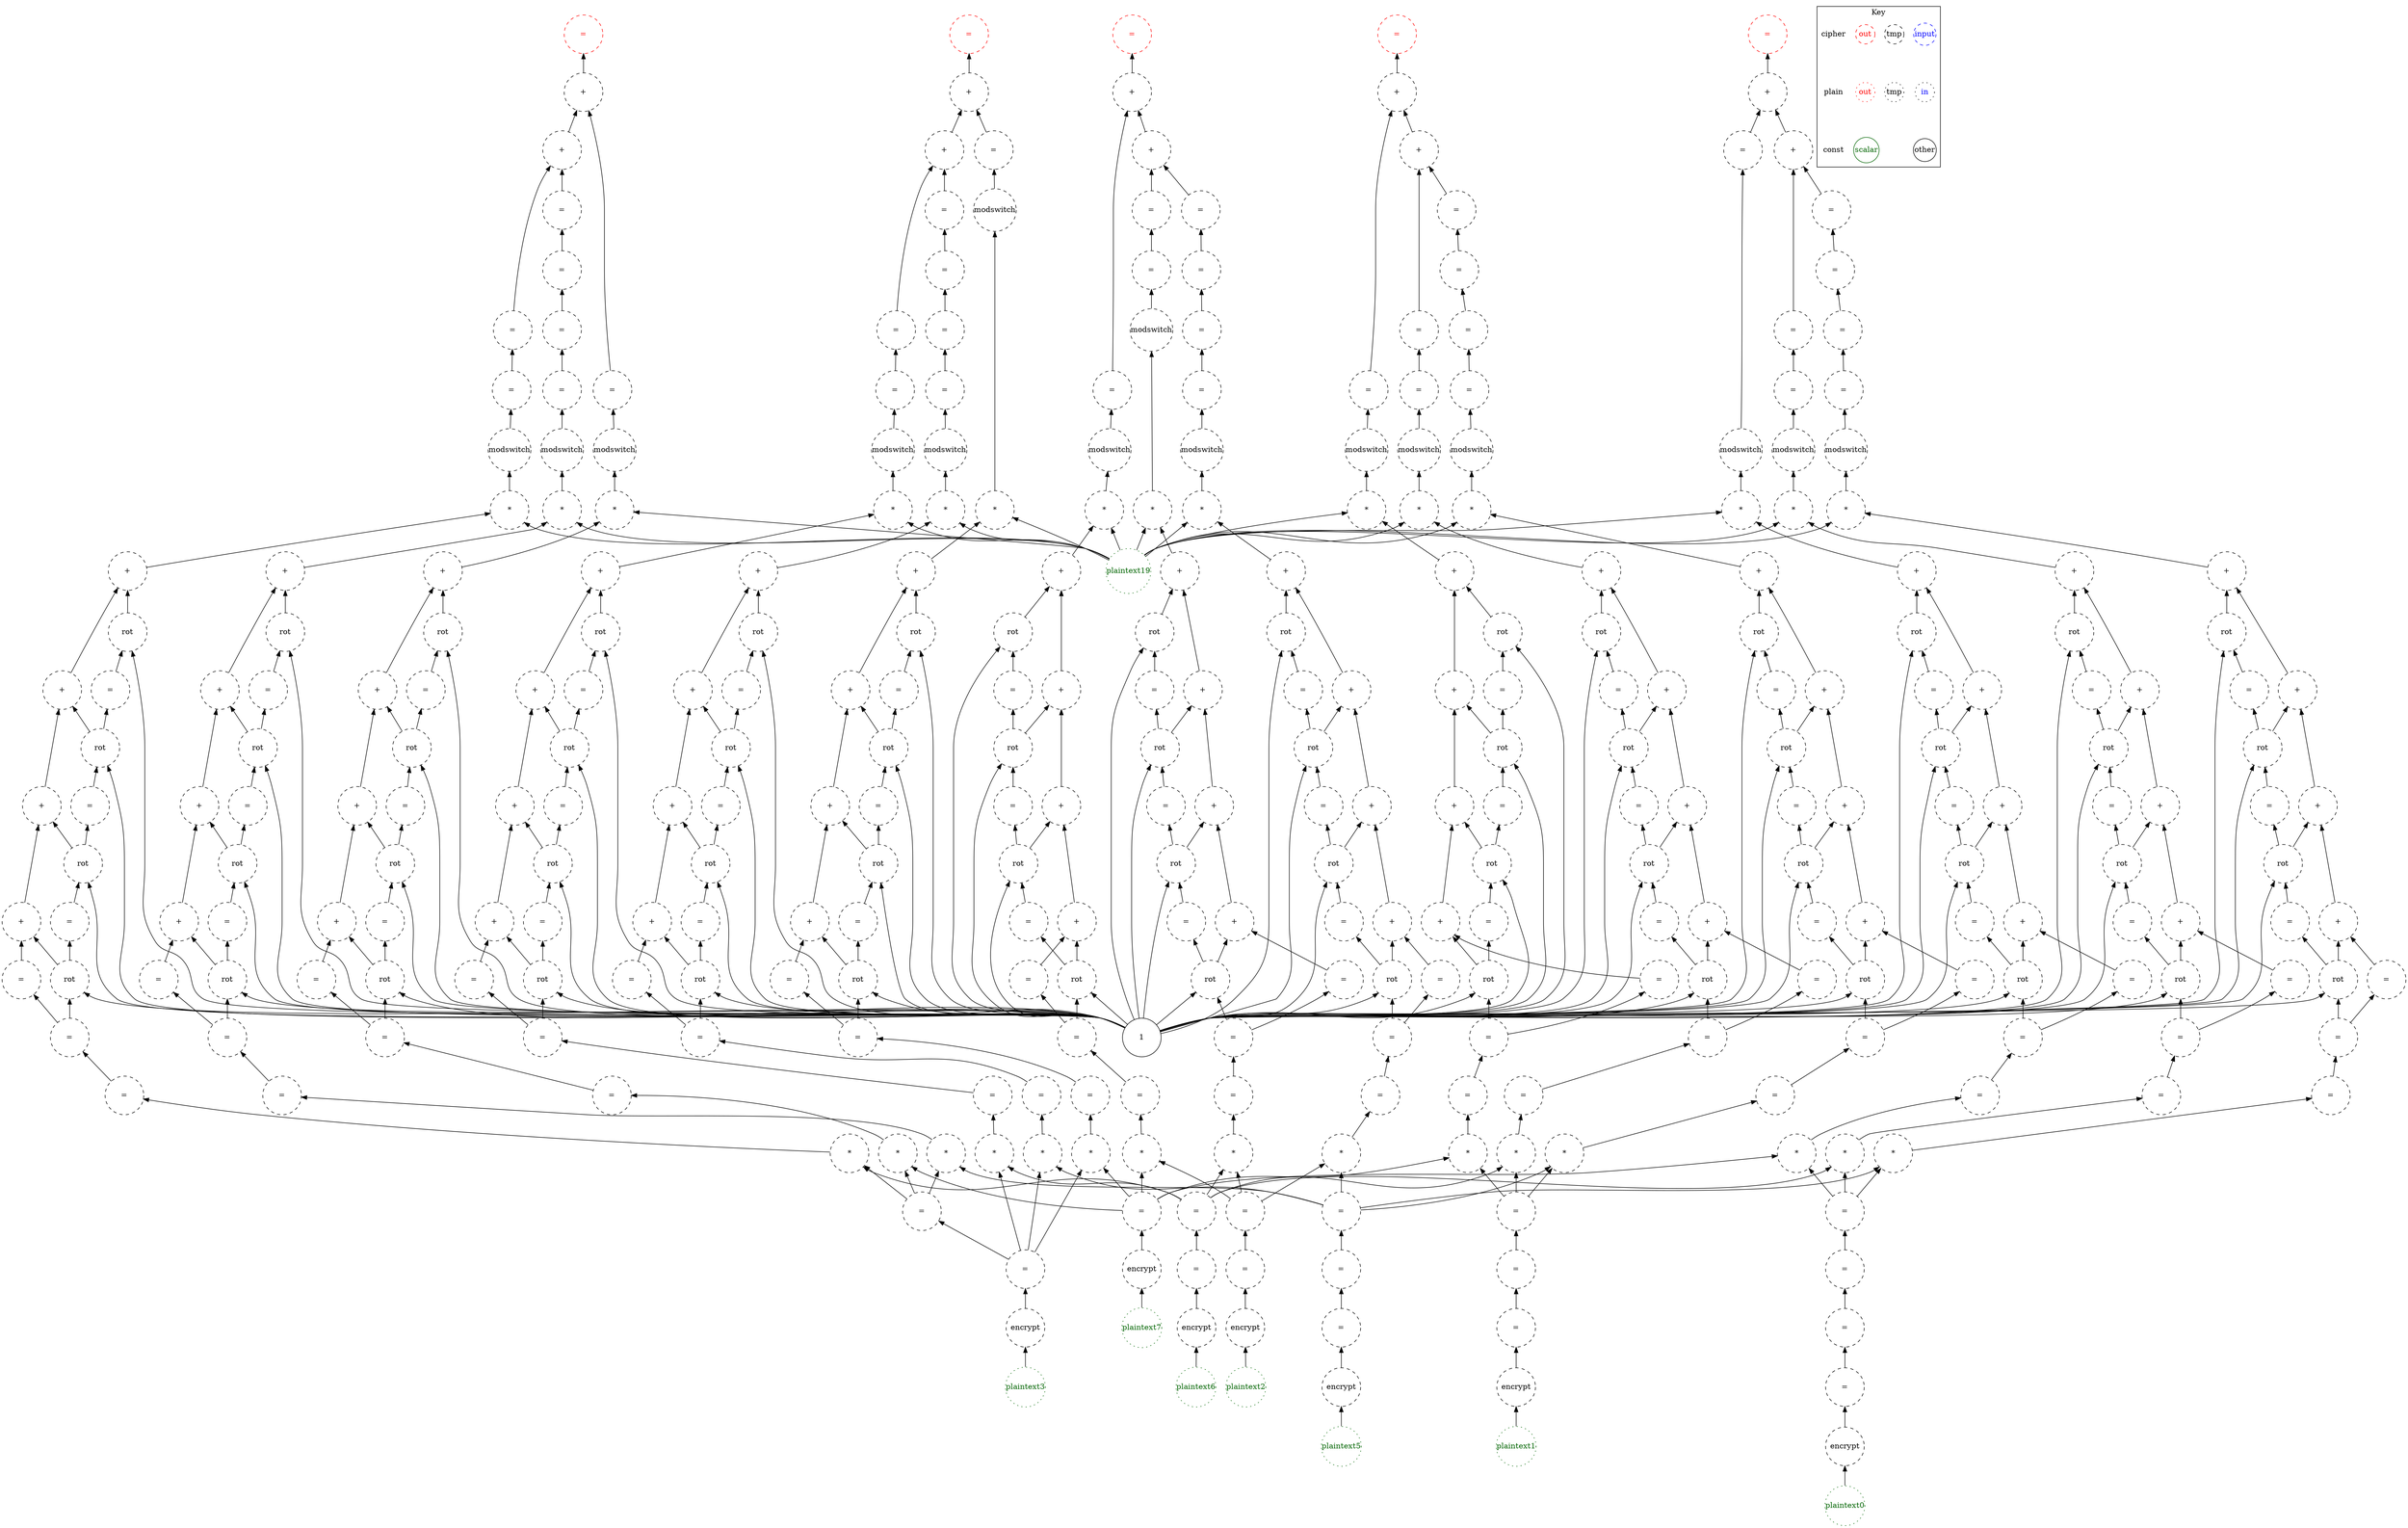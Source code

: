 digraph "matrix_mul1" {
node [shape=circle width=1 margin=0]
edge [dir=back]
plaintext19 [label="plaintext19" style=dotted color=darkgreen fontcolor=darkgreen]
1 [label="1" style=solid]
plaintext7 [label="plaintext7" style=dotted color=darkgreen fontcolor=darkgreen]
ciphertext22 [label="encrypt" style=dashed]
ciphertext22 -> plaintext7
ciphertext23 [label="=" style=dashed]
ciphertext23 -> ciphertext22
plaintext3 [label="plaintext3" style=dotted color=darkgreen fontcolor=darkgreen]
ciphertext9 [label="encrypt" style=dashed]
ciphertext9 -> plaintext3
ciphertext10 [label="=" style=dashed]
ciphertext10 -> ciphertext9
ciphertext16 [label="=" style=dashed]
ciphertext16 -> ciphertext10
ciphertext333 [label="*" style=dashed]
ciphertext333 -> ciphertext16
ciphertext333 -> ciphertext23
ciphertext334 [label="=" style=dashed]
ciphertext334 -> ciphertext333
ciphertext335 [label="=" style=dashed]
ciphertext335 -> ciphertext334
ciphertext337 [label="rot" style=dashed]
ciphertext337 -> ciphertext335
ciphertext337 -> 1
ciphertext339 [label="=" style=dashed]
ciphertext339 -> ciphertext337
ciphertext341 [label="rot" style=dashed]
ciphertext341 -> ciphertext339
ciphertext341 -> 1
ciphertext343 [label="=" style=dashed]
ciphertext343 -> ciphertext341
ciphertext346 [label="rot" style=dashed]
ciphertext346 -> ciphertext343
ciphertext346 -> 1
ciphertext348 [label="=" style=dashed]
ciphertext348 -> ciphertext346
ciphertext349 [label="rot" style=dashed]
ciphertext349 -> ciphertext348
ciphertext349 -> 1
ciphertext336 [label="=" style=dashed]
ciphertext336 -> ciphertext335
ciphertext338 [label="+" style=dashed]
ciphertext338 -> ciphertext336
ciphertext338 -> ciphertext337
ciphertext342 [label="+" style=dashed]
ciphertext342 -> ciphertext338
ciphertext342 -> ciphertext341
ciphertext347 [label="+" style=dashed]
ciphertext347 -> ciphertext342
ciphertext347 -> ciphertext346
ciphertext350 [label="+" style=dashed]
ciphertext350 -> ciphertext347
ciphertext350 -> ciphertext349
ciphertext356 [label="*" style=dashed]
ciphertext356 -> ciphertext350
ciphertext356 -> plaintext19
ciphertext356_level1 [label="modswitch" style=dashed]
ciphertext356_level1 -> ciphertext356
ciphertext358 [label="=" style=dashed]
ciphertext358 -> ciphertext356_level1
plaintext6 [label="plaintext6" style=dotted color=darkgreen fontcolor=darkgreen]
ciphertext19 [label="encrypt" style=dashed]
ciphertext19 -> plaintext6
ciphertext20 [label="=" style=dashed]
ciphertext20 -> ciphertext19
ciphertext25 [label="=" style=dashed]
ciphertext25 -> ciphertext20
ciphertext306 [label="*" style=dashed]
ciphertext306 -> ciphertext16
ciphertext306 -> ciphertext25
ciphertext307 [label="=" style=dashed]
ciphertext307 -> ciphertext306
ciphertext308 [label="=" style=dashed]
ciphertext308 -> ciphertext307
ciphertext310 [label="rot" style=dashed]
ciphertext310 -> ciphertext308
ciphertext310 -> 1
ciphertext312 [label="=" style=dashed]
ciphertext312 -> ciphertext310
ciphertext314 [label="rot" style=dashed]
ciphertext314 -> ciphertext312
ciphertext314 -> 1
ciphertext316 [label="=" style=dashed]
ciphertext316 -> ciphertext314
ciphertext319 [label="rot" style=dashed]
ciphertext319 -> ciphertext316
ciphertext319 -> 1
ciphertext321 [label="=" style=dashed]
ciphertext321 -> ciphertext319
ciphertext322 [label="rot" style=dashed]
ciphertext322 -> ciphertext321
ciphertext322 -> 1
ciphertext309 [label="=" style=dashed]
ciphertext309 -> ciphertext308
ciphertext311 [label="+" style=dashed]
ciphertext311 -> ciphertext309
ciphertext311 -> ciphertext310
ciphertext315 [label="+" style=dashed]
ciphertext315 -> ciphertext311
ciphertext315 -> ciphertext314
ciphertext320 [label="+" style=dashed]
ciphertext320 -> ciphertext315
ciphertext320 -> ciphertext319
ciphertext323 [label="+" style=dashed]
ciphertext323 -> ciphertext320
ciphertext323 -> ciphertext322
ciphertext329 [label="*" style=dashed]
ciphertext329 -> ciphertext323
ciphertext329 -> plaintext19
ciphertext329_level1 [label="modswitch" style=dashed]
ciphertext329_level1 -> ciphertext329
ciphertext331 [label="=" style=dashed]
ciphertext331 -> ciphertext329_level1
ciphertext360 [label="=" style=dashed]
ciphertext360 -> ciphertext331
plaintext5 [label="plaintext5" style=dotted color=darkgreen fontcolor=darkgreen]
ciphertext17 [label="encrypt" style=dashed]
ciphertext17 -> plaintext5
ciphertext18 [label="=" style=dashed]
ciphertext18 -> ciphertext17
ciphertext21 [label="=" style=dashed]
ciphertext21 -> ciphertext18
ciphertext24 [label="=" style=dashed]
ciphertext24 -> ciphertext21
ciphertext281 [label="*" style=dashed]
ciphertext281 -> ciphertext16
ciphertext281 -> ciphertext24
ciphertext282 [label="=" style=dashed]
ciphertext282 -> ciphertext281
ciphertext283 [label="=" style=dashed]
ciphertext283 -> ciphertext282
ciphertext285 [label="rot" style=dashed]
ciphertext285 -> ciphertext283
ciphertext285 -> 1
ciphertext287 [label="=" style=dashed]
ciphertext287 -> ciphertext285
ciphertext289 [label="rot" style=dashed]
ciphertext289 -> ciphertext287
ciphertext289 -> 1
ciphertext291 [label="=" style=dashed]
ciphertext291 -> ciphertext289
ciphertext294 [label="rot" style=dashed]
ciphertext294 -> ciphertext291
ciphertext294 -> 1
ciphertext296 [label="=" style=dashed]
ciphertext296 -> ciphertext294
ciphertext297 [label="rot" style=dashed]
ciphertext297 -> ciphertext296
ciphertext297 -> 1
ciphertext284 [label="=" style=dashed]
ciphertext284 -> ciphertext283
ciphertext286 [label="+" style=dashed]
ciphertext286 -> ciphertext284
ciphertext286 -> ciphertext285
ciphertext290 [label="+" style=dashed]
ciphertext290 -> ciphertext286
ciphertext290 -> ciphertext289
ciphertext295 [label="+" style=dashed]
ciphertext295 -> ciphertext290
ciphertext295 -> ciphertext294
ciphertext298 [label="+" style=dashed]
ciphertext298 -> ciphertext295
ciphertext298 -> ciphertext297
ciphertext304 [label="*" style=dashed]
ciphertext304 -> ciphertext298
ciphertext304 -> plaintext19
ciphertext304_level1 [label="modswitch" style=dashed]
ciphertext304_level1 -> ciphertext304
ciphertext305 [label="=" style=dashed]
ciphertext305 -> ciphertext304_level1
ciphertext332 [label="=" style=dashed]
ciphertext332 -> ciphertext305
ciphertext359 [label="=" style=dashed]
ciphertext359 -> ciphertext332
ciphertext361 [label="=" style=dashed]
ciphertext361 -> ciphertext359
ciphertext362 [label="+" style=dashed]
ciphertext362 -> ciphertext361
ciphertext362 -> ciphertext360
ciphertext363 [label="+" style=dashed]
ciphertext363 -> ciphertext362
ciphertext363 -> ciphertext358
ciphertext365 [label="=" style=dashed color=red fontcolor=red]
ciphertext365 -> ciphertext363
ciphertext418 [label="*" style=dashed]
ciphertext418 -> ciphertext10
ciphertext418 -> ciphertext23
ciphertext419 [label="=" style=dashed]
ciphertext419 -> ciphertext418
ciphertext420 [label="=" style=dashed]
ciphertext420 -> ciphertext419
ciphertext422 [label="rot" style=dashed]
ciphertext422 -> ciphertext420
ciphertext422 -> 1
ciphertext424 [label="=" style=dashed]
ciphertext424 -> ciphertext422
ciphertext426 [label="rot" style=dashed]
ciphertext426 -> ciphertext424
ciphertext426 -> 1
ciphertext428 [label="=" style=dashed]
ciphertext428 -> ciphertext426
ciphertext431 [label="rot" style=dashed]
ciphertext431 -> ciphertext428
ciphertext431 -> 1
ciphertext433 [label="=" style=dashed]
ciphertext433 -> ciphertext431
ciphertext434 [label="rot" style=dashed]
ciphertext434 -> ciphertext433
ciphertext434 -> 1
ciphertext421 [label="=" style=dashed]
ciphertext421 -> ciphertext420
ciphertext423 [label="+" style=dashed]
ciphertext423 -> ciphertext421
ciphertext423 -> ciphertext422
ciphertext427 [label="+" style=dashed]
ciphertext427 -> ciphertext423
ciphertext427 -> ciphertext426
ciphertext432 [label="+" style=dashed]
ciphertext432 -> ciphertext427
ciphertext432 -> ciphertext431
ciphertext435 [label="+" style=dashed]
ciphertext435 -> ciphertext432
ciphertext435 -> ciphertext434
ciphertext441 [label="*" style=dashed]
ciphertext441 -> ciphertext435
ciphertext441 -> plaintext19
ciphertext441_level1 [label="modswitch" style=dashed]
ciphertext441_level1 -> ciphertext441
ciphertext443 [label="=" style=dashed]
ciphertext443 -> ciphertext441_level1
ciphertext391 [label="*" style=dashed]
ciphertext391 -> ciphertext10
ciphertext391 -> ciphertext25
ciphertext392 [label="=" style=dashed]
ciphertext392 -> ciphertext391
ciphertext393 [label="=" style=dashed]
ciphertext393 -> ciphertext392
ciphertext395 [label="rot" style=dashed]
ciphertext395 -> ciphertext393
ciphertext395 -> 1
ciphertext397 [label="=" style=dashed]
ciphertext397 -> ciphertext395
ciphertext399 [label="rot" style=dashed]
ciphertext399 -> ciphertext397
ciphertext399 -> 1
ciphertext401 [label="=" style=dashed]
ciphertext401 -> ciphertext399
ciphertext404 [label="rot" style=dashed]
ciphertext404 -> ciphertext401
ciphertext404 -> 1
ciphertext406 [label="=" style=dashed]
ciphertext406 -> ciphertext404
ciphertext407 [label="rot" style=dashed]
ciphertext407 -> ciphertext406
ciphertext407 -> 1
ciphertext394 [label="=" style=dashed]
ciphertext394 -> ciphertext393
ciphertext396 [label="+" style=dashed]
ciphertext396 -> ciphertext394
ciphertext396 -> ciphertext395
ciphertext400 [label="+" style=dashed]
ciphertext400 -> ciphertext396
ciphertext400 -> ciphertext399
ciphertext405 [label="+" style=dashed]
ciphertext405 -> ciphertext400
ciphertext405 -> ciphertext404
ciphertext408 [label="+" style=dashed]
ciphertext408 -> ciphertext405
ciphertext408 -> ciphertext407
ciphertext414 [label="*" style=dashed]
ciphertext414 -> ciphertext408
ciphertext414 -> plaintext19
ciphertext414_level1 [label="modswitch" style=dashed]
ciphertext414_level1 -> ciphertext414
ciphertext416 [label="=" style=dashed]
ciphertext416 -> ciphertext414_level1
ciphertext445 [label="=" style=dashed]
ciphertext445 -> ciphertext416
ciphertext366 [label="*" style=dashed]
ciphertext366 -> ciphertext10
ciphertext366 -> ciphertext24
ciphertext367 [label="=" style=dashed]
ciphertext367 -> ciphertext366
ciphertext368 [label="=" style=dashed]
ciphertext368 -> ciphertext367
ciphertext370 [label="rot" style=dashed]
ciphertext370 -> ciphertext368
ciphertext370 -> 1
ciphertext372 [label="=" style=dashed]
ciphertext372 -> ciphertext370
ciphertext374 [label="rot" style=dashed]
ciphertext374 -> ciphertext372
ciphertext374 -> 1
ciphertext376 [label="=" style=dashed]
ciphertext376 -> ciphertext374
ciphertext379 [label="rot" style=dashed]
ciphertext379 -> ciphertext376
ciphertext379 -> 1
ciphertext381 [label="=" style=dashed]
ciphertext381 -> ciphertext379
ciphertext382 [label="rot" style=dashed]
ciphertext382 -> ciphertext381
ciphertext382 -> 1
ciphertext369 [label="=" style=dashed]
ciphertext369 -> ciphertext368
ciphertext371 [label="+" style=dashed]
ciphertext371 -> ciphertext369
ciphertext371 -> ciphertext370
ciphertext375 [label="+" style=dashed]
ciphertext375 -> ciphertext371
ciphertext375 -> ciphertext374
ciphertext380 [label="+" style=dashed]
ciphertext380 -> ciphertext375
ciphertext380 -> ciphertext379
ciphertext383 [label="+" style=dashed]
ciphertext383 -> ciphertext380
ciphertext383 -> ciphertext382
ciphertext389 [label="*" style=dashed]
ciphertext389 -> ciphertext383
ciphertext389 -> plaintext19
ciphertext389_level1 [label="modswitch" style=dashed]
ciphertext389_level1 -> ciphertext389
ciphertext390 [label="=" style=dashed]
ciphertext390 -> ciphertext389_level1
ciphertext417 [label="=" style=dashed]
ciphertext417 -> ciphertext390
ciphertext444 [label="=" style=dashed]
ciphertext444 -> ciphertext417
ciphertext446 [label="=" style=dashed]
ciphertext446 -> ciphertext444
ciphertext447 [label="+" style=dashed]
ciphertext447 -> ciphertext446
ciphertext447 -> ciphertext445
ciphertext448 [label="+" style=dashed]
ciphertext448 -> ciphertext447
ciphertext448 -> ciphertext443
ciphertext450 [label="=" style=dashed color=red fontcolor=red]
ciphertext450 -> ciphertext448
plaintext2 [label="plaintext2" style=dotted color=darkgreen fontcolor=darkgreen]
ciphertext5 [label="encrypt" style=dashed]
ciphertext5 -> plaintext2
ciphertext6 [label="=" style=dashed]
ciphertext6 -> ciphertext5
ciphertext15 [label="=" style=dashed]
ciphertext15 -> ciphertext6
ciphertext248 [label="*" style=dashed]
ciphertext248 -> ciphertext15
ciphertext248 -> ciphertext23
ciphertext249 [label="=" style=dashed]
ciphertext249 -> ciphertext248
ciphertext250 [label="=" style=dashed]
ciphertext250 -> ciphertext249
ciphertext252 [label="rot" style=dashed]
ciphertext252 -> ciphertext250
ciphertext252 -> 1
ciphertext254 [label="=" style=dashed]
ciphertext254 -> ciphertext252
ciphertext256 [label="rot" style=dashed]
ciphertext256 -> ciphertext254
ciphertext256 -> 1
ciphertext258 [label="=" style=dashed]
ciphertext258 -> ciphertext256
ciphertext261 [label="rot" style=dashed]
ciphertext261 -> ciphertext258
ciphertext261 -> 1
ciphertext263 [label="=" style=dashed]
ciphertext263 -> ciphertext261
ciphertext264 [label="rot" style=dashed]
ciphertext264 -> ciphertext263
ciphertext264 -> 1
ciphertext251 [label="=" style=dashed]
ciphertext251 -> ciphertext250
ciphertext253 [label="+" style=dashed]
ciphertext253 -> ciphertext251
ciphertext253 -> ciphertext252
ciphertext257 [label="+" style=dashed]
ciphertext257 -> ciphertext253
ciphertext257 -> ciphertext256
ciphertext262 [label="+" style=dashed]
ciphertext262 -> ciphertext257
ciphertext262 -> ciphertext261
ciphertext265 [label="+" style=dashed]
ciphertext265 -> ciphertext262
ciphertext265 -> ciphertext264
ciphertext271 [label="*" style=dashed]
ciphertext271 -> ciphertext265
ciphertext271 -> plaintext19
ciphertext271_level1 [label="modswitch" style=dashed]
ciphertext271_level1 -> ciphertext271
ciphertext273 [label="=" style=dashed]
ciphertext273 -> ciphertext271_level1
ciphertext221 [label="*" style=dashed]
ciphertext221 -> ciphertext15
ciphertext221 -> ciphertext25
ciphertext222 [label="=" style=dashed]
ciphertext222 -> ciphertext221
ciphertext223 [label="=" style=dashed]
ciphertext223 -> ciphertext222
ciphertext225 [label="rot" style=dashed]
ciphertext225 -> ciphertext223
ciphertext225 -> 1
ciphertext227 [label="=" style=dashed]
ciphertext227 -> ciphertext225
ciphertext229 [label="rot" style=dashed]
ciphertext229 -> ciphertext227
ciphertext229 -> 1
ciphertext231 [label="=" style=dashed]
ciphertext231 -> ciphertext229
ciphertext234 [label="rot" style=dashed]
ciphertext234 -> ciphertext231
ciphertext234 -> 1
ciphertext236 [label="=" style=dashed]
ciphertext236 -> ciphertext234
ciphertext237 [label="rot" style=dashed]
ciphertext237 -> ciphertext236
ciphertext237 -> 1
ciphertext224 [label="=" style=dashed]
ciphertext224 -> ciphertext223
ciphertext226 [label="+" style=dashed]
ciphertext226 -> ciphertext224
ciphertext226 -> ciphertext225
ciphertext230 [label="+" style=dashed]
ciphertext230 -> ciphertext226
ciphertext230 -> ciphertext229
ciphertext235 [label="+" style=dashed]
ciphertext235 -> ciphertext230
ciphertext235 -> ciphertext234
ciphertext238 [label="+" style=dashed]
ciphertext238 -> ciphertext235
ciphertext238 -> ciphertext237
ciphertext244 [label="*" style=dashed]
ciphertext244 -> ciphertext238
ciphertext244 -> plaintext19
ciphertext244_level1 [label="modswitch" style=dashed]
ciphertext244_level1 -> ciphertext244
ciphertext246 [label="=" style=dashed]
ciphertext246 -> ciphertext244_level1
ciphertext275 [label="=" style=dashed]
ciphertext275 -> ciphertext246
ciphertext196 [label="*" style=dashed]
ciphertext196 -> ciphertext15
ciphertext196 -> ciphertext24
ciphertext197 [label="=" style=dashed]
ciphertext197 -> ciphertext196
ciphertext198 [label="=" style=dashed]
ciphertext198 -> ciphertext197
ciphertext200 [label="rot" style=dashed]
ciphertext200 -> ciphertext198
ciphertext200 -> 1
ciphertext202 [label="=" style=dashed]
ciphertext202 -> ciphertext200
ciphertext204 [label="rot" style=dashed]
ciphertext204 -> ciphertext202
ciphertext204 -> 1
ciphertext206 [label="=" style=dashed]
ciphertext206 -> ciphertext204
ciphertext209 [label="rot" style=dashed]
ciphertext209 -> ciphertext206
ciphertext209 -> 1
ciphertext211 [label="=" style=dashed]
ciphertext211 -> ciphertext209
ciphertext212 [label="rot" style=dashed]
ciphertext212 -> ciphertext211
ciphertext212 -> 1
ciphertext199 [label="=" style=dashed]
ciphertext199 -> ciphertext198
ciphertext201 [label="+" style=dashed]
ciphertext201 -> ciphertext199
ciphertext201 -> ciphertext200
ciphertext205 [label="+" style=dashed]
ciphertext205 -> ciphertext201
ciphertext205 -> ciphertext204
ciphertext210 [label="+" style=dashed]
ciphertext210 -> ciphertext205
ciphertext210 -> ciphertext209
ciphertext213 [label="+" style=dashed]
ciphertext213 -> ciphertext210
ciphertext213 -> ciphertext212
ciphertext219 [label="*" style=dashed]
ciphertext219 -> ciphertext213
ciphertext219 -> plaintext19
ciphertext219_level1 [label="modswitch" style=dashed]
ciphertext219_level1 -> ciphertext219
ciphertext220 [label="=" style=dashed]
ciphertext220 -> ciphertext219_level1
ciphertext247 [label="=" style=dashed]
ciphertext247 -> ciphertext220
ciphertext274 [label="=" style=dashed]
ciphertext274 -> ciphertext247
ciphertext276 [label="=" style=dashed]
ciphertext276 -> ciphertext274
ciphertext277 [label="+" style=dashed]
ciphertext277 -> ciphertext276
ciphertext277 -> ciphertext275
ciphertext278 [label="+" style=dashed]
ciphertext278 -> ciphertext277
ciphertext278 -> ciphertext273
ciphertext280 [label="=" style=dashed color=red fontcolor=red]
ciphertext280 -> ciphertext278
plaintext1 [label="plaintext1" style=dotted color=darkgreen fontcolor=darkgreen]
ciphertext2 [label="encrypt" style=dashed]
ciphertext2 -> plaintext1
ciphertext3 [label="=" style=dashed]
ciphertext3 -> ciphertext2
ciphertext8 [label="=" style=dashed]
ciphertext8 -> ciphertext3
ciphertext14 [label="=" style=dashed]
ciphertext14 -> ciphertext8
ciphertext163 [label="*" style=dashed]
ciphertext163 -> ciphertext14
ciphertext163 -> ciphertext23
ciphertext164 [label="=" style=dashed]
ciphertext164 -> ciphertext163
ciphertext165 [label="=" style=dashed]
ciphertext165 -> ciphertext164
ciphertext167 [label="rot" style=dashed]
ciphertext167 -> ciphertext165
ciphertext167 -> 1
ciphertext169 [label="=" style=dashed]
ciphertext169 -> ciphertext167
ciphertext171 [label="rot" style=dashed]
ciphertext171 -> ciphertext169
ciphertext171 -> 1
ciphertext173 [label="=" style=dashed]
ciphertext173 -> ciphertext171
ciphertext176 [label="rot" style=dashed]
ciphertext176 -> ciphertext173
ciphertext176 -> 1
ciphertext178 [label="=" style=dashed]
ciphertext178 -> ciphertext176
ciphertext179 [label="rot" style=dashed]
ciphertext179 -> ciphertext178
ciphertext179 -> 1
ciphertext166 [label="=" style=dashed]
ciphertext166 -> ciphertext165
ciphertext168 [label="+" style=dashed]
ciphertext168 -> ciphertext166
ciphertext168 -> ciphertext167
ciphertext172 [label="+" style=dashed]
ciphertext172 -> ciphertext168
ciphertext172 -> ciphertext171
ciphertext177 [label="+" style=dashed]
ciphertext177 -> ciphertext172
ciphertext177 -> ciphertext176
ciphertext180 [label="+" style=dashed]
ciphertext180 -> ciphertext177
ciphertext180 -> ciphertext179
ciphertext186 [label="*" style=dashed]
ciphertext186 -> ciphertext180
ciphertext186 -> plaintext19
ciphertext186_level1 [label="modswitch" style=dashed]
ciphertext186_level1 -> ciphertext186
ciphertext188 [label="=" style=dashed]
ciphertext188 -> ciphertext186_level1
ciphertext136 [label="*" style=dashed]
ciphertext136 -> ciphertext14
ciphertext136 -> ciphertext25
ciphertext137 [label="=" style=dashed]
ciphertext137 -> ciphertext136
ciphertext138 [label="=" style=dashed]
ciphertext138 -> ciphertext137
ciphertext140 [label="rot" style=dashed]
ciphertext140 -> ciphertext138
ciphertext140 -> 1
ciphertext142 [label="=" style=dashed]
ciphertext142 -> ciphertext140
ciphertext144 [label="rot" style=dashed]
ciphertext144 -> ciphertext142
ciphertext144 -> 1
ciphertext146 [label="=" style=dashed]
ciphertext146 -> ciphertext144
ciphertext149 [label="rot" style=dashed]
ciphertext149 -> ciphertext146
ciphertext149 -> 1
ciphertext151 [label="=" style=dashed]
ciphertext151 -> ciphertext149
ciphertext152 [label="rot" style=dashed]
ciphertext152 -> ciphertext151
ciphertext152 -> 1
ciphertext139 [label="=" style=dashed]
ciphertext139 -> ciphertext138
ciphertext141 [label="+" style=dashed]
ciphertext141 -> ciphertext139
ciphertext141 -> ciphertext140
ciphertext145 [label="+" style=dashed]
ciphertext145 -> ciphertext141
ciphertext145 -> ciphertext144
ciphertext150 [label="+" style=dashed]
ciphertext150 -> ciphertext145
ciphertext150 -> ciphertext149
ciphertext153 [label="+" style=dashed]
ciphertext153 -> ciphertext150
ciphertext153 -> ciphertext152
ciphertext159 [label="*" style=dashed]
ciphertext159 -> ciphertext153
ciphertext159 -> plaintext19
ciphertext159_level1 [label="modswitch" style=dashed]
ciphertext159_level1 -> ciphertext159
ciphertext161 [label="=" style=dashed]
ciphertext161 -> ciphertext159_level1
ciphertext190 [label="=" style=dashed]
ciphertext190 -> ciphertext161
ciphertext111 [label="*" style=dashed]
ciphertext111 -> ciphertext14
ciphertext111 -> ciphertext24
ciphertext112 [label="=" style=dashed]
ciphertext112 -> ciphertext111
ciphertext113 [label="=" style=dashed]
ciphertext113 -> ciphertext112
ciphertext115 [label="rot" style=dashed]
ciphertext115 -> ciphertext113
ciphertext115 -> 1
ciphertext117 [label="=" style=dashed]
ciphertext117 -> ciphertext115
ciphertext119 [label="rot" style=dashed]
ciphertext119 -> ciphertext117
ciphertext119 -> 1
ciphertext121 [label="=" style=dashed]
ciphertext121 -> ciphertext119
ciphertext124 [label="rot" style=dashed]
ciphertext124 -> ciphertext121
ciphertext124 -> 1
ciphertext126 [label="=" style=dashed]
ciphertext126 -> ciphertext124
ciphertext127 [label="rot" style=dashed]
ciphertext127 -> ciphertext126
ciphertext127 -> 1
ciphertext114 [label="=" style=dashed]
ciphertext114 -> ciphertext113
ciphertext116 [label="+" style=dashed]
ciphertext116 -> ciphertext114
ciphertext116 -> ciphertext115
ciphertext120 [label="+" style=dashed]
ciphertext120 -> ciphertext116
ciphertext120 -> ciphertext119
ciphertext125 [label="+" style=dashed]
ciphertext125 -> ciphertext120
ciphertext125 -> ciphertext124
ciphertext128 [label="+" style=dashed]
ciphertext128 -> ciphertext125
ciphertext128 -> ciphertext127
ciphertext134 [label="*" style=dashed]
ciphertext134 -> ciphertext128
ciphertext134 -> plaintext19
ciphertext134_level1 [label="modswitch" style=dashed]
ciphertext134_level1 -> ciphertext134
ciphertext135 [label="=" style=dashed]
ciphertext135 -> ciphertext134_level1
ciphertext162 [label="=" style=dashed]
ciphertext162 -> ciphertext135
ciphertext189 [label="=" style=dashed]
ciphertext189 -> ciphertext162
ciphertext191 [label="=" style=dashed]
ciphertext191 -> ciphertext189
ciphertext192 [label="+" style=dashed]
ciphertext192 -> ciphertext191
ciphertext192 -> ciphertext190
ciphertext193 [label="+" style=dashed]
ciphertext193 -> ciphertext192
ciphertext193 -> ciphertext188
ciphertext195 [label="=" style=dashed color=red fontcolor=red]
ciphertext195 -> ciphertext193
plaintext0 [label="plaintext0" style=dotted color=darkgreen fontcolor=darkgreen]
ciphertext0 [label="encrypt" style=dashed]
ciphertext0 -> plaintext0
ciphertext1 [label="=" style=dashed]
ciphertext1 -> ciphertext0
ciphertext4 [label="=" style=dashed]
ciphertext4 -> ciphertext1
ciphertext7 [label="=" style=dashed]
ciphertext7 -> ciphertext4
ciphertext13 [label="=" style=dashed]
ciphertext13 -> ciphertext7
ciphertext78 [label="*" style=dashed]
ciphertext78 -> ciphertext13
ciphertext78 -> ciphertext23
ciphertext79 [label="=" style=dashed]
ciphertext79 -> ciphertext78
ciphertext80 [label="=" style=dashed]
ciphertext80 -> ciphertext79
ciphertext82 [label="rot" style=dashed]
ciphertext82 -> ciphertext80
ciphertext82 -> 1
ciphertext84 [label="=" style=dashed]
ciphertext84 -> ciphertext82
ciphertext86 [label="rot" style=dashed]
ciphertext86 -> ciphertext84
ciphertext86 -> 1
ciphertext88 [label="=" style=dashed]
ciphertext88 -> ciphertext86
ciphertext91 [label="rot" style=dashed]
ciphertext91 -> ciphertext88
ciphertext91 -> 1
ciphertext93 [label="=" style=dashed]
ciphertext93 -> ciphertext91
ciphertext94 [label="rot" style=dashed]
ciphertext94 -> ciphertext93
ciphertext94 -> 1
ciphertext81 [label="=" style=dashed]
ciphertext81 -> ciphertext80
ciphertext83 [label="+" style=dashed]
ciphertext83 -> ciphertext81
ciphertext83 -> ciphertext82
ciphertext87 [label="+" style=dashed]
ciphertext87 -> ciphertext83
ciphertext87 -> ciphertext86
ciphertext92 [label="+" style=dashed]
ciphertext92 -> ciphertext87
ciphertext92 -> ciphertext91
ciphertext95 [label="+" style=dashed]
ciphertext95 -> ciphertext92
ciphertext95 -> ciphertext94
ciphertext101 [label="*" style=dashed]
ciphertext101 -> ciphertext95
ciphertext101 -> plaintext19
ciphertext101_level1 [label="modswitch" style=dashed]
ciphertext101_level1 -> ciphertext101
ciphertext103 [label="=" style=dashed]
ciphertext103 -> ciphertext101_level1
ciphertext51 [label="*" style=dashed]
ciphertext51 -> ciphertext13
ciphertext51 -> ciphertext25
ciphertext52 [label="=" style=dashed]
ciphertext52 -> ciphertext51
ciphertext53 [label="=" style=dashed]
ciphertext53 -> ciphertext52
ciphertext55 [label="rot" style=dashed]
ciphertext55 -> ciphertext53
ciphertext55 -> 1
ciphertext57 [label="=" style=dashed]
ciphertext57 -> ciphertext55
ciphertext59 [label="rot" style=dashed]
ciphertext59 -> ciphertext57
ciphertext59 -> 1
ciphertext61 [label="=" style=dashed]
ciphertext61 -> ciphertext59
ciphertext64 [label="rot" style=dashed]
ciphertext64 -> ciphertext61
ciphertext64 -> 1
ciphertext66 [label="=" style=dashed]
ciphertext66 -> ciphertext64
ciphertext67 [label="rot" style=dashed]
ciphertext67 -> ciphertext66
ciphertext67 -> 1
ciphertext54 [label="=" style=dashed]
ciphertext54 -> ciphertext53
ciphertext56 [label="+" style=dashed]
ciphertext56 -> ciphertext54
ciphertext56 -> ciphertext55
ciphertext60 [label="+" style=dashed]
ciphertext60 -> ciphertext56
ciphertext60 -> ciphertext59
ciphertext65 [label="+" style=dashed]
ciphertext65 -> ciphertext60
ciphertext65 -> ciphertext64
ciphertext68 [label="+" style=dashed]
ciphertext68 -> ciphertext65
ciphertext68 -> ciphertext67
ciphertext74 [label="*" style=dashed]
ciphertext74 -> ciphertext68
ciphertext74 -> plaintext19
ciphertext74_level1 [label="modswitch" style=dashed]
ciphertext74_level1 -> ciphertext74
ciphertext76 [label="=" style=dashed]
ciphertext76 -> ciphertext74_level1
ciphertext105 [label="=" style=dashed]
ciphertext105 -> ciphertext76
ciphertext26 [label="*" style=dashed]
ciphertext26 -> ciphertext13
ciphertext26 -> ciphertext24
ciphertext27 [label="=" style=dashed]
ciphertext27 -> ciphertext26
ciphertext28 [label="=" style=dashed]
ciphertext28 -> ciphertext27
ciphertext30 [label="rot" style=dashed]
ciphertext30 -> ciphertext28
ciphertext30 -> 1
ciphertext32 [label="=" style=dashed]
ciphertext32 -> ciphertext30
ciphertext34 [label="rot" style=dashed]
ciphertext34 -> ciphertext32
ciphertext34 -> 1
ciphertext36 [label="=" style=dashed]
ciphertext36 -> ciphertext34
ciphertext39 [label="rot" style=dashed]
ciphertext39 -> ciphertext36
ciphertext39 -> 1
ciphertext41 [label="=" style=dashed]
ciphertext41 -> ciphertext39
ciphertext42 [label="rot" style=dashed]
ciphertext42 -> ciphertext41
ciphertext42 -> 1
ciphertext29 [label="=" style=dashed]
ciphertext29 -> ciphertext28
ciphertext31 [label="+" style=dashed]
ciphertext31 -> ciphertext29
ciphertext31 -> ciphertext30
ciphertext35 [label="+" style=dashed]
ciphertext35 -> ciphertext31
ciphertext35 -> ciphertext34
ciphertext40 [label="+" style=dashed]
ciphertext40 -> ciphertext35
ciphertext40 -> ciphertext39
ciphertext43 [label="+" style=dashed]
ciphertext43 -> ciphertext40
ciphertext43 -> ciphertext42
ciphertext49 [label="*" style=dashed]
ciphertext49 -> ciphertext43
ciphertext49 -> plaintext19
ciphertext49_level1 [label="modswitch" style=dashed]
ciphertext49_level1 -> ciphertext49
ciphertext50 [label="=" style=dashed]
ciphertext50 -> ciphertext49_level1
ciphertext77 [label="=" style=dashed]
ciphertext77 -> ciphertext50
ciphertext104 [label="=" style=dashed]
ciphertext104 -> ciphertext77
ciphertext106 [label="=" style=dashed]
ciphertext106 -> ciphertext104
ciphertext107 [label="+" style=dashed]
ciphertext107 -> ciphertext106
ciphertext107 -> ciphertext105
ciphertext108 [label="+" style=dashed]
ciphertext108 -> ciphertext107
ciphertext108 -> ciphertext103
ciphertext110 [label="=" style=dashed color=red fontcolor=red]
ciphertext110 -> ciphertext108
subgraph cluster_key {
    graph[label="Key"]
    node [width=0.5]
    edge [dir=forward style=invis]
    in_cipher [label=input color=blue fontcolor=blue style=dashed]
    tmp_cipher [label=tmp color=black fontcolor=black style=dashed]
    out_cipher [label=out color=red fontcolor=red style=dashed]
    cipher [shape=plain]

    in_plain [label=in icolor=blue fontcolor=blue style=dotted]
    tmp_plain [label=tmp color=black fontcolor=black style=dotted]
    out_plain [label=out color=red fontcolor=red style=dotted]
    plain [shape=plain]
    
    other [color=black fontcolor=black style=solid]
    scalar [color=darkgreen fontcolor=darkgreen style=solid]
    const[shape=plain]
    
    cipher -> plain
    plain -> const
    out_cipher -> out_plain
    in_cipher -> in_plain
    tmp_cipher -> tmp_plain
    in_plain -> other
    out_plain -> scalar
}
}
